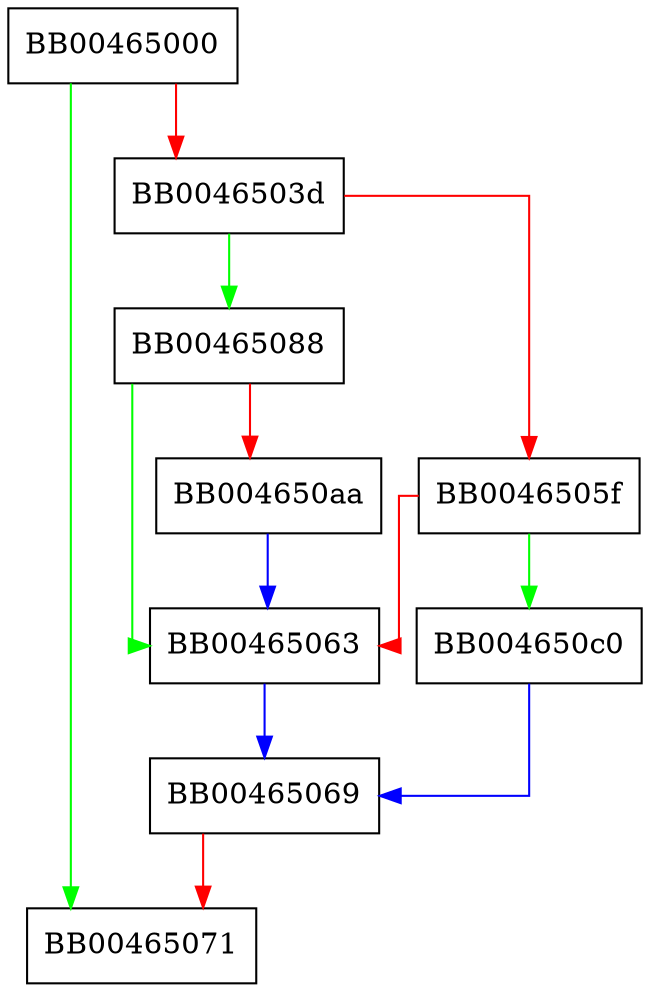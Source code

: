 digraph adapt_keyid_ext {
  node [shape="box"];
  graph [splines=ortho];
  BB00465000 -> BB00465071 [color="green"];
  BB00465000 -> BB0046503d [color="red"];
  BB0046503d -> BB00465088 [color="green"];
  BB0046503d -> BB0046505f [color="red"];
  BB0046505f -> BB004650c0 [color="green"];
  BB0046505f -> BB00465063 [color="red"];
  BB00465063 -> BB00465069 [color="blue"];
  BB00465069 -> BB00465071 [color="red"];
  BB00465088 -> BB00465063 [color="green"];
  BB00465088 -> BB004650aa [color="red"];
  BB004650aa -> BB00465063 [color="blue"];
  BB004650c0 -> BB00465069 [color="blue"];
}